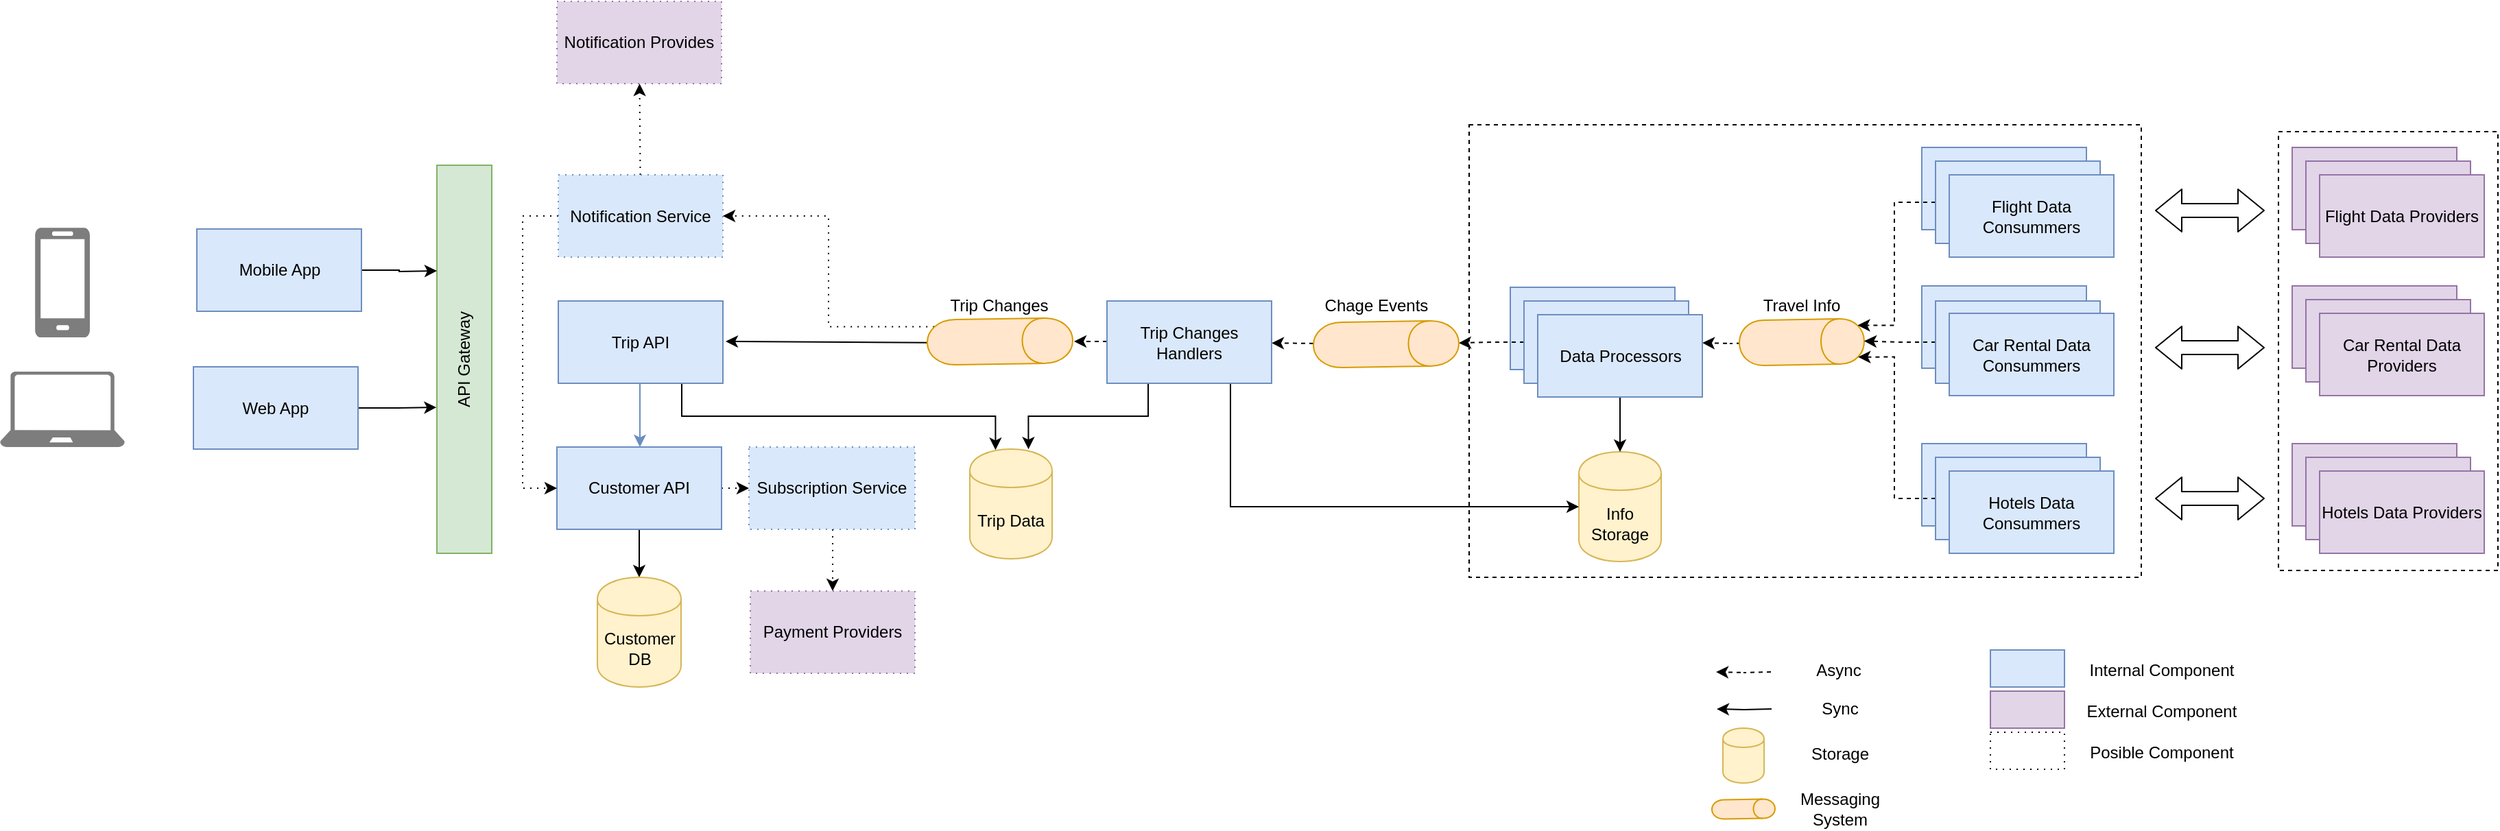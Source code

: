 <mxfile pages="1" version="11.2.4" type="github"><diagram id="xNXH8w6hd6gxe_-yVW4Q" name="Page-1"><mxGraphModel dx="1127" dy="653" grid="1" gridSize="10" guides="1" tooltips="1" connect="1" arrows="1" fold="1" page="1" pageScale="1" pageWidth="850" pageHeight="1100" math="0" shadow="0"><root><mxCell id="0"/><mxCell id="1" parent="0"/><mxCell id="ifQ66hsuGqBcpVfuYwg4-45" value="" style="endArrow=classic;html=1;exitX=0.5;exitY=1;exitDx=0;exitDy=0;" edge="1" parent="1" source="ifQ66hsuGqBcpVfuYwg4-40"><mxGeometry width="50" height="50" relative="1" as="geometry"><mxPoint x="598" y="358" as="sourcePoint"/><mxPoint x="558" y="358" as="targetPoint"/></mxGeometry></mxCell><mxCell id="ifQ66hsuGqBcpVfuYwg4-43" value="" style="endArrow=classic;html=1;dashed=1;" edge="1" parent="1"><mxGeometry width="50" height="50" relative="1" as="geometry"><mxPoint x="842" y="358" as="sourcePoint"/><mxPoint x="812" y="358" as="targetPoint"/></mxGeometry></mxCell><mxCell id="ifQ66hsuGqBcpVfuYwg4-25" value="nd" style="rounded=0;whiteSpace=wrap;html=1;dashed=1;" vertex="1" parent="1"><mxGeometry x="1100" y="200" width="490" height="330" as="geometry"/></mxCell><mxCell id="ifQ66hsuGqBcpVfuYwg4-24" value="" style="rounded=0;whiteSpace=wrap;html=1;dashed=1;" vertex="1" parent="1"><mxGeometry x="1690" y="205" width="160" height="320" as="geometry"/></mxCell><mxCell id="ifQ66hsuGqBcpVfuYwg4-38" style="edgeStyle=orthogonalEdgeStyle;rounded=0;orthogonalLoop=1;jettySize=auto;html=1;exitX=0.5;exitY=1;exitDx=0;exitDy=0;" edge="1" parent="1" source="t4FJQ2XaHqrF2Y2cfEET-1" target="t4FJQ2XaHqrF2Y2cfEET-10"><mxGeometry relative="1" as="geometry"><mxPoint x="624" y="720" as="targetPoint"/></mxGeometry></mxCell><mxCell id="ifQ66hsuGqBcpVfuYwg4-58" value="" style="edgeStyle=elbowEdgeStyle;rounded=0;orthogonalLoop=1;jettySize=auto;html=1;dashed=1;dashPattern=1 4;" edge="1" parent="1" source="t4FJQ2XaHqrF2Y2cfEET-1" target="ifQ66hsuGqBcpVfuYwg4-56"><mxGeometry relative="1" as="geometry"/></mxCell><mxCell id="t4FJQ2XaHqrF2Y2cfEET-1" value="Customer API" style="rounded=0;whiteSpace=wrap;html=1;movable=1;resizable=1;rotatable=1;deletable=1;editable=1;connectable=1;fillColor=#dae8fc;strokeColor=#6c8ebf;" parent="1" vertex="1"><mxGeometry x="435" y="435" width="120" height="60" as="geometry"/></mxCell><mxCell id="t4FJQ2XaHqrF2Y2cfEET-2" value="" style="whiteSpace=wrap;html=1;fillColor=#dae8fc;strokeColor=#6c8ebf;" parent="1" vertex="1"><mxGeometry x="1430" y="317.5" width="120" height="60" as="geometry"/></mxCell><mxCell id="t4FJQ2XaHqrF2Y2cfEET-4" value="API Gateway" style="whiteSpace=wrap;html=1;horizontal=0;fillColor=#d5e8d4;strokeColor=#82b366;" parent="1" vertex="1"><mxGeometry x="347.5" y="229.5" width="40" height="283" as="geometry"/></mxCell><mxCell id="ifQ66hsuGqBcpVfuYwg4-35" style="edgeStyle=orthogonalEdgeStyle;rounded=0;orthogonalLoop=1;jettySize=auto;html=1;exitX=0.75;exitY=1;exitDx=0;exitDy=0;entryX=0.312;entryY=0.008;entryDx=0;entryDy=0;entryPerimeter=0;" edge="1" parent="1" source="t4FJQ2XaHqrF2Y2cfEET-6" target="t4FJQ2XaHqrF2Y2cfEET-8"><mxGeometry relative="1" as="geometry"><mxPoint x="606" y="434" as="targetPoint"/></mxGeometry></mxCell><mxCell id="ifQ66hsuGqBcpVfuYwg4-60" value="" style="edgeStyle=elbowEdgeStyle;rounded=0;orthogonalLoop=1;jettySize=auto;html=1;fillColor=#dae8fc;strokeColor=#6c8ebf;" edge="1" parent="1" source="t4FJQ2XaHqrF2Y2cfEET-6" target="t4FJQ2XaHqrF2Y2cfEET-1"><mxGeometry relative="1" as="geometry"/></mxCell><mxCell id="t4FJQ2XaHqrF2Y2cfEET-6" value="&lt;div&gt;Trip API&lt;/div&gt;" style="rounded=0;whiteSpace=wrap;html=1;movable=1;resizable=1;rotatable=1;deletable=1;editable=1;connectable=1;fillColor=#dae8fc;strokeColor=#6c8ebf;" parent="1" vertex="1"><mxGeometry x="436" y="328.5" width="120" height="60" as="geometry"/></mxCell><mxCell id="t4FJQ2XaHqrF2Y2cfEET-8" value="Trip Data" style="shape=cylinder;whiteSpace=wrap;html=1;boundedLbl=1;backgroundOutline=1;fillColor=#fff2cc;strokeColor=#d6b656;" parent="1" vertex="1"><mxGeometry x="736" y="436.5" width="60" height="80" as="geometry"/></mxCell><mxCell id="t4FJQ2XaHqrF2Y2cfEET-9" value="Info Storage" style="shape=cylinder;whiteSpace=wrap;html=1;boundedLbl=1;backgroundOutline=1;fillColor=#fff2cc;strokeColor=#d6b656;" parent="1" vertex="1"><mxGeometry x="1180" y="438.5" width="60" height="80" as="geometry"/></mxCell><mxCell id="t4FJQ2XaHqrF2Y2cfEET-10" value="&lt;div&gt;Customer&lt;/div&gt;&lt;div&gt;DB&lt;/div&gt;" style="shape=cylinder;whiteSpace=wrap;html=1;boundedLbl=1;backgroundOutline=1;fillColor=#fff2cc;strokeColor=#d6b656;" parent="1" vertex="1"><mxGeometry x="464.5" y="530" width="61" height="80" as="geometry"/></mxCell><mxCell id="ifQ66hsuGqBcpVfuYwg4-30" style="edgeStyle=orthogonalEdgeStyle;rounded=0;orthogonalLoop=1;jettySize=auto;html=1;dashed=1;" edge="1" parent="1"><mxGeometry relative="1" as="geometry"><mxPoint x="1310" y="359" as="sourcePoint"/><mxPoint x="1270" y="359" as="targetPoint"/></mxGeometry></mxCell><mxCell id="t4FJQ2XaHqrF2Y2cfEET-11" value="" style="shape=cylinder;whiteSpace=wrap;html=1;boundedLbl=1;backgroundOutline=1;rotation=89;fillColor=#ffe6cc;strokeColor=#d79b00;" parent="1" vertex="1"><mxGeometry x="1326" y="313.0" width="33" height="91" as="geometry"/></mxCell><mxCell id="t4FJQ2XaHqrF2Y2cfEET-12" value="Flight Providers" style="whiteSpace=wrap;html=1;fillColor=#dae8fc;strokeColor=#6c8ebf;" parent="1" vertex="1"><mxGeometry x="1430" y="216.5" width="120" height="60" as="geometry"/></mxCell><mxCell id="t4FJQ2XaHqrF2Y2cfEET-13" value="" style="whiteSpace=wrap;html=1;fillColor=#dae8fc;strokeColor=#6c8ebf;" parent="1" vertex="1"><mxGeometry x="1430" y="432.5" width="120" height="60" as="geometry"/></mxCell><mxCell id="t4FJQ2XaHqrF2Y2cfEET-17" value="" style="pointerEvents=1;shadow=0;dashed=0;html=1;strokeColor=none;labelPosition=center;verticalLabelPosition=bottom;verticalAlign=top;align=center;shape=mxgraph.azure.laptop;fillColor=#7D7D7D;" parent="1" vertex="1"><mxGeometry x="29" y="380" width="91" height="55" as="geometry"/></mxCell><mxCell id="t4FJQ2XaHqrF2Y2cfEET-18" value="" style="pointerEvents=1;shadow=0;dashed=0;html=1;strokeColor=none;labelPosition=center;verticalLabelPosition=bottom;verticalAlign=top;align=center;shape=mxgraph.azure.mobile;fillColor=#7D7D7D;" parent="1" vertex="1"><mxGeometry x="54.5" y="275" width="40" height="80" as="geometry"/></mxCell><mxCell id="ifQ66hsuGqBcpVfuYwg4-27" style="edgeStyle=orthogonalEdgeStyle;rounded=0;orthogonalLoop=1;jettySize=auto;html=1;exitX=0;exitY=0.5;exitDx=0;exitDy=0;entryX=0.15;entryY=0.05;entryDx=0;entryDy=0;entryPerimeter=0;dashed=1;" edge="1" parent="1" source="t4FJQ2XaHqrF2Y2cfEET-21" target="t4FJQ2XaHqrF2Y2cfEET-11"><mxGeometry relative="1" as="geometry"><Array as="points"><mxPoint x="1410" y="256"/><mxPoint x="1410" y="346"/></Array></mxGeometry></mxCell><mxCell id="t4FJQ2XaHqrF2Y2cfEET-21" value="Flight Providers" style="whiteSpace=wrap;html=1;fillColor=#dae8fc;strokeColor=#6c8ebf;" parent="1" vertex="1"><mxGeometry x="1440" y="226.5" width="120" height="60" as="geometry"/></mxCell><mxCell id="t4FJQ2XaHqrF2Y2cfEET-22" value="Flight Data Consummers" style="whiteSpace=wrap;html=1;fillColor=#dae8fc;strokeColor=#6c8ebf;" parent="1" vertex="1"><mxGeometry x="1450" y="236.5" width="120" height="60" as="geometry"/></mxCell><mxCell id="ifQ66hsuGqBcpVfuYwg4-28" style="edgeStyle=orthogonalEdgeStyle;rounded=0;orthogonalLoop=1;jettySize=auto;html=1;exitX=0;exitY=0.5;exitDx=0;exitDy=0;entryX=0.5;entryY=0;entryDx=0;entryDy=0;dashed=1;" edge="1" parent="1" source="t4FJQ2XaHqrF2Y2cfEET-23" target="t4FJQ2XaHqrF2Y2cfEET-11"><mxGeometry relative="1" as="geometry"/></mxCell><mxCell id="t4FJQ2XaHqrF2Y2cfEET-23" value="" style="whiteSpace=wrap;html=1;fillColor=#dae8fc;strokeColor=#6c8ebf;" parent="1" vertex="1"><mxGeometry x="1440" y="328.5" width="120" height="60" as="geometry"/></mxCell><mxCell id="t4FJQ2XaHqrF2Y2cfEET-24" value="Car Rental Data Consummers" style="whiteSpace=wrap;html=1;fillColor=#dae8fc;strokeColor=#6c8ebf;" parent="1" vertex="1"><mxGeometry x="1450" y="337.5" width="120" height="60" as="geometry"/></mxCell><mxCell id="ifQ66hsuGqBcpVfuYwg4-29" style="edgeStyle=orthogonalEdgeStyle;rounded=0;orthogonalLoop=1;jettySize=auto;html=1;exitX=0;exitY=0.5;exitDx=0;exitDy=0;entryX=0.85;entryY=0.05;entryDx=0;entryDy=0;entryPerimeter=0;dashed=1;" edge="1" parent="1" source="t4FJQ2XaHqrF2Y2cfEET-25" target="t4FJQ2XaHqrF2Y2cfEET-11"><mxGeometry relative="1" as="geometry"><mxPoint x="1410" y="370" as="targetPoint"/><Array as="points"><mxPoint x="1410" y="472"/><mxPoint x="1410" y="370"/></Array></mxGeometry></mxCell><mxCell id="t4FJQ2XaHqrF2Y2cfEET-25" value="" style="whiteSpace=wrap;html=1;fillColor=#dae8fc;strokeColor=#6c8ebf;" parent="1" vertex="1"><mxGeometry x="1440" y="442.5" width="120" height="60" as="geometry"/></mxCell><mxCell id="t4FJQ2XaHqrF2Y2cfEET-26" value="Hotels Data Consummers" style="whiteSpace=wrap;html=1;fillColor=#dae8fc;strokeColor=#6c8ebf;" parent="1" vertex="1"><mxGeometry x="1450" y="452.5" width="120" height="60" as="geometry"/></mxCell><mxCell id="ifQ66hsuGqBcpVfuYwg4-1" value="" style="shape=flexArrow;endArrow=classic;startArrow=classic;html=1;" edge="1" parent="1"><mxGeometry width="50" height="50" relative="1" as="geometry"><mxPoint x="1600" y="262.5" as="sourcePoint"/><mxPoint x="1680" y="262.5" as="targetPoint"/></mxGeometry></mxCell><mxCell id="ifQ66hsuGqBcpVfuYwg4-5" value="" style="whiteSpace=wrap;html=1;fillColor=#e1d5e7;strokeColor=#9673a6;" vertex="1" parent="1"><mxGeometry x="1700" y="317.5" width="120" height="60" as="geometry"/></mxCell><mxCell id="ifQ66hsuGqBcpVfuYwg4-6" value="Flight Providers" style="whiteSpace=wrap;html=1;fillColor=#e1d5e7;strokeColor=#9673a6;" vertex="1" parent="1"><mxGeometry x="1700" y="216.5" width="120" height="60" as="geometry"/></mxCell><mxCell id="ifQ66hsuGqBcpVfuYwg4-7" value="" style="whiteSpace=wrap;html=1;fillColor=#e1d5e7;strokeColor=#9673a6;" vertex="1" parent="1"><mxGeometry x="1700" y="432.5" width="120" height="60" as="geometry"/></mxCell><mxCell id="ifQ66hsuGqBcpVfuYwg4-8" value="Flight Providers" style="whiteSpace=wrap;html=1;fillColor=#e1d5e7;strokeColor=#9673a6;" vertex="1" parent="1"><mxGeometry x="1710" y="226.5" width="120" height="60" as="geometry"/></mxCell><mxCell id="ifQ66hsuGqBcpVfuYwg4-9" value="Flight Data Providers" style="whiteSpace=wrap;html=1;fillColor=#e1d5e7;strokeColor=#9673a6;" vertex="1" parent="1"><mxGeometry x="1720" y="236.5" width="120" height="60" as="geometry"/></mxCell><mxCell id="ifQ66hsuGqBcpVfuYwg4-10" value="" style="whiteSpace=wrap;html=1;fillColor=#e1d5e7;strokeColor=#9673a6;" vertex="1" parent="1"><mxGeometry x="1710" y="327.5" width="120" height="60" as="geometry"/></mxCell><mxCell id="ifQ66hsuGqBcpVfuYwg4-11" value="Car Rental Data Providers" style="whiteSpace=wrap;html=1;fillColor=#e1d5e7;strokeColor=#9673a6;" vertex="1" parent="1"><mxGeometry x="1720" y="337.5" width="120" height="60" as="geometry"/></mxCell><mxCell id="ifQ66hsuGqBcpVfuYwg4-12" value="" style="whiteSpace=wrap;html=1;fillColor=#e1d5e7;strokeColor=#9673a6;" vertex="1" parent="1"><mxGeometry x="1710" y="442.5" width="120" height="60" as="geometry"/></mxCell><mxCell id="ifQ66hsuGqBcpVfuYwg4-13" value="Hotels Data Providers" style="whiteSpace=wrap;html=1;fillColor=#e1d5e7;strokeColor=#9673a6;" vertex="1" parent="1"><mxGeometry x="1720" y="452.5" width="120" height="60" as="geometry"/></mxCell><mxCell id="ifQ66hsuGqBcpVfuYwg4-14" value="" style="shape=flexArrow;endArrow=classic;startArrow=classic;html=1;" edge="1" parent="1"><mxGeometry width="50" height="50" relative="1" as="geometry"><mxPoint x="1600" y="362.5" as="sourcePoint"/><mxPoint x="1680" y="362.5" as="targetPoint"/></mxGeometry></mxCell><mxCell id="ifQ66hsuGqBcpVfuYwg4-15" value="" style="shape=flexArrow;endArrow=classic;startArrow=classic;html=1;" edge="1" parent="1"><mxGeometry width="50" height="50" relative="1" as="geometry"><mxPoint x="1600" y="472.5" as="sourcePoint"/><mxPoint x="1680" y="472.5" as="targetPoint"/></mxGeometry></mxCell><mxCell id="ifQ66hsuGqBcpVfuYwg4-16" value="Flight Providers" style="whiteSpace=wrap;html=1;fillColor=#dae8fc;strokeColor=#6c8ebf;" vertex="1" parent="1"><mxGeometry x="1130" y="318.5" width="120" height="60" as="geometry"/></mxCell><mxCell id="ifQ66hsuGqBcpVfuYwg4-32" style="edgeStyle=orthogonalEdgeStyle;rounded=0;orthogonalLoop=1;jettySize=auto;html=1;exitX=0;exitY=0.5;exitDx=0;exitDy=0;entryX=0.5;entryY=0;entryDx=0;entryDy=0;dashed=1;" edge="1" parent="1" source="ifQ66hsuGqBcpVfuYwg4-17" target="ifQ66hsuGqBcpVfuYwg4-31"><mxGeometry relative="1" as="geometry"/></mxCell><mxCell id="ifQ66hsuGqBcpVfuYwg4-17" value="Flight Providers" style="whiteSpace=wrap;html=1;fillColor=#dae8fc;strokeColor=#6c8ebf;" vertex="1" parent="1"><mxGeometry x="1140" y="328.5" width="120" height="60" as="geometry"/></mxCell><mxCell id="ifQ66hsuGqBcpVfuYwg4-26" style="edgeStyle=orthogonalEdgeStyle;rounded=0;orthogonalLoop=1;jettySize=auto;html=1;exitX=0.5;exitY=1;exitDx=0;exitDy=0;" edge="1" parent="1" source="ifQ66hsuGqBcpVfuYwg4-18" target="t4FJQ2XaHqrF2Y2cfEET-9"><mxGeometry relative="1" as="geometry"/></mxCell><mxCell id="ifQ66hsuGqBcpVfuYwg4-18" value="Data Processors" style="html=1;fillColor=#dae8fc;strokeColor=#6c8ebf;" vertex="1" parent="1"><mxGeometry x="1150" y="338.5" width="120" height="60" as="geometry"/></mxCell><mxCell id="ifQ66hsuGqBcpVfuYwg4-23" style="edgeStyle=orthogonalEdgeStyle;rounded=0;orthogonalLoop=1;jettySize=auto;html=1;exitX=1;exitY=0.5;exitDx=0;exitDy=0;entryX=-0.008;entryY=0.624;entryDx=0;entryDy=0;entryPerimeter=0;" edge="1" parent="1" source="ifQ66hsuGqBcpVfuYwg4-19" target="t4FJQ2XaHqrF2Y2cfEET-4"><mxGeometry relative="1" as="geometry"/></mxCell><mxCell id="ifQ66hsuGqBcpVfuYwg4-19" value="Web App" style="rounded=0;whiteSpace=wrap;html=1;movable=1;resizable=1;rotatable=1;deletable=1;editable=1;connectable=1;fillColor=#dae8fc;strokeColor=#6c8ebf;" vertex="1" parent="1"><mxGeometry x="170" y="376.5" width="120" height="60" as="geometry"/></mxCell><mxCell id="ifQ66hsuGqBcpVfuYwg4-22" style="edgeStyle=orthogonalEdgeStyle;rounded=0;orthogonalLoop=1;jettySize=auto;html=1;exitX=1;exitY=0.5;exitDx=0;exitDy=0;" edge="1" parent="1" source="ifQ66hsuGqBcpVfuYwg4-20"><mxGeometry relative="1" as="geometry"><mxPoint x="347.5" y="306.5" as="targetPoint"/></mxGeometry></mxCell><mxCell id="ifQ66hsuGqBcpVfuYwg4-20" value="Mobile App" style="rounded=0;whiteSpace=wrap;html=1;movable=1;resizable=1;rotatable=1;deletable=1;editable=1;connectable=1;fillColor=#dae8fc;strokeColor=#6c8ebf;" vertex="1" parent="1"><mxGeometry x="172.5" y="276" width="120" height="60" as="geometry"/></mxCell><mxCell id="ifQ66hsuGqBcpVfuYwg4-51" value="" style="edgeStyle=none;rounded=0;orthogonalLoop=1;jettySize=auto;html=1;dashed=1;" edge="1" parent="1" source="ifQ66hsuGqBcpVfuYwg4-31" target="ifQ66hsuGqBcpVfuYwg4-33"><mxGeometry relative="1" as="geometry"/></mxCell><mxCell id="ifQ66hsuGqBcpVfuYwg4-31" value="" style="shape=cylinder;whiteSpace=wrap;html=1;boundedLbl=1;backgroundOutline=1;rotation=89;fillColor=#ffe6cc;strokeColor=#d79b00;" vertex="1" parent="1"><mxGeometry x="1023" y="307" width="33" height="106" as="geometry"/></mxCell><mxCell id="ifQ66hsuGqBcpVfuYwg4-34" style="edgeStyle=orthogonalEdgeStyle;rounded=0;orthogonalLoop=1;jettySize=auto;html=1;exitX=0.25;exitY=1;exitDx=0;exitDy=0;entryX=0.712;entryY=0.001;entryDx=0;entryDy=0;entryPerimeter=0;" edge="1" parent="1" source="ifQ66hsuGqBcpVfuYwg4-33" target="t4FJQ2XaHqrF2Y2cfEET-8"><mxGeometry relative="1" as="geometry"><mxPoint x="776" y="441" as="targetPoint"/></mxGeometry></mxCell><mxCell id="ifQ66hsuGqBcpVfuYwg4-37" style="edgeStyle=orthogonalEdgeStyle;rounded=0;orthogonalLoop=1;jettySize=auto;html=1;exitX=0.75;exitY=1;exitDx=0;exitDy=0;entryX=0;entryY=0.5;entryDx=0;entryDy=0;" edge="1" parent="1" source="ifQ66hsuGqBcpVfuYwg4-33" target="t4FJQ2XaHqrF2Y2cfEET-9"><mxGeometry relative="1" as="geometry"/></mxCell><mxCell id="ifQ66hsuGqBcpVfuYwg4-33" value="Trip Changes Handlers" style="rounded=0;whiteSpace=wrap;html=1;movable=1;resizable=1;rotatable=1;deletable=1;editable=1;connectable=1;fillColor=#dae8fc;strokeColor=#6c8ebf;" vertex="1" parent="1"><mxGeometry x="836" y="328.5" width="120" height="60" as="geometry"/></mxCell><mxCell id="ifQ66hsuGqBcpVfuYwg4-39" value="&lt;div&gt;Chage Events&lt;br&gt;&lt;/div&gt;" style="text;html=1;strokeColor=none;fillColor=none;align=center;verticalAlign=middle;whiteSpace=wrap;rounded=0;dashed=1;" vertex="1" parent="1"><mxGeometry x="986" y="322" width="93" height="20" as="geometry"/></mxCell><mxCell id="ifQ66hsuGqBcpVfuYwg4-54" style="edgeStyle=elbowEdgeStyle;rounded=0;orthogonalLoop=1;jettySize=auto;html=1;exitX=0.15;exitY=0.95;exitDx=0;exitDy=0;exitPerimeter=0;entryX=1;entryY=0.5;entryDx=0;entryDy=0;dashed=1;dashPattern=1 4;" edge="1" parent="1" source="ifQ66hsuGqBcpVfuYwg4-40" target="ifQ66hsuGqBcpVfuYwg4-48"><mxGeometry relative="1" as="geometry"/></mxCell><mxCell id="ifQ66hsuGqBcpVfuYwg4-40" value="" style="shape=cylinder;whiteSpace=wrap;html=1;boundedLbl=1;backgroundOutline=1;rotation=89;fillColor=#ffe6cc;strokeColor=#d79b00;" vertex="1" parent="1"><mxGeometry x="741.5" y="305" width="33" height="106" as="geometry"/></mxCell><mxCell id="ifQ66hsuGqBcpVfuYwg4-46" value="Trip Changes" style="text;html=1;strokeColor=none;fillColor=none;align=center;verticalAlign=middle;whiteSpace=wrap;rounded=0;dashed=1;" vertex="1" parent="1"><mxGeometry x="711" y="322" width="93" height="20" as="geometry"/></mxCell><mxCell id="ifQ66hsuGqBcpVfuYwg4-53" value="" style="edgeStyle=none;rounded=0;orthogonalLoop=1;jettySize=auto;html=1;dashed=1;dashPattern=1 4;" edge="1" parent="1" source="ifQ66hsuGqBcpVfuYwg4-48" target="ifQ66hsuGqBcpVfuYwg4-52"><mxGeometry relative="1" as="geometry"/></mxCell><mxCell id="ifQ66hsuGqBcpVfuYwg4-61" style="edgeStyle=elbowEdgeStyle;rounded=0;orthogonalLoop=1;jettySize=auto;html=1;exitX=0;exitY=0.5;exitDx=0;exitDy=0;entryX=0;entryY=0.5;entryDx=0;entryDy=0;dashed=1;dashPattern=1 4;" edge="1" parent="1" source="ifQ66hsuGqBcpVfuYwg4-48" target="t4FJQ2XaHqrF2Y2cfEET-1"><mxGeometry relative="1" as="geometry"><Array as="points"><mxPoint x="410" y="400"/><mxPoint x="420" y="370"/></Array></mxGeometry></mxCell><mxCell id="ifQ66hsuGqBcpVfuYwg4-48" value="Notification Service" style="rounded=0;whiteSpace=wrap;html=1;movable=1;resizable=1;rotatable=1;deletable=1;editable=1;connectable=1;dashed=1;dashPattern=1 4;fillColor=#dae8fc;strokeColor=#6c8ebf;" vertex="1" parent="1"><mxGeometry x="436" y="236.5" width="120" height="60" as="geometry"/></mxCell><mxCell id="ifQ66hsuGqBcpVfuYwg4-52" value="Notification Provides" style="rounded=0;whiteSpace=wrap;html=1;dashed=1;fillColor=#e1d5e7;strokeColor=#9673a6;dashPattern=1 4;" vertex="1" parent="1"><mxGeometry x="435" y="110" width="120" height="60" as="geometry"/></mxCell><mxCell id="ifQ66hsuGqBcpVfuYwg4-55" value="Travel Info" style="text;html=1;strokeColor=none;fillColor=none;align=center;verticalAlign=middle;whiteSpace=wrap;rounded=0;dashed=1;" vertex="1" parent="1"><mxGeometry x="1296" y="322" width="93" height="20" as="geometry"/></mxCell><mxCell id="ifQ66hsuGqBcpVfuYwg4-59" value="" style="edgeStyle=elbowEdgeStyle;rounded=0;orthogonalLoop=1;jettySize=auto;html=1;dashed=1;dashPattern=1 4;" edge="1" parent="1" source="ifQ66hsuGqBcpVfuYwg4-56" target="ifQ66hsuGqBcpVfuYwg4-57"><mxGeometry relative="1" as="geometry"/></mxCell><mxCell id="ifQ66hsuGqBcpVfuYwg4-56" value="Subscription Service" style="rounded=0;whiteSpace=wrap;html=1;movable=1;resizable=1;rotatable=1;deletable=1;editable=1;connectable=1;dashed=1;dashPattern=1 4;fillColor=#dae8fc;strokeColor=#6c8ebf;" vertex="1" parent="1"><mxGeometry x="575" y="435" width="121" height="60" as="geometry"/></mxCell><mxCell id="ifQ66hsuGqBcpVfuYwg4-57" value="Payment Providers" style="rounded=0;whiteSpace=wrap;html=1;dashed=1;fillColor=#e1d5e7;strokeColor=#9673a6;dashPattern=1 4;" vertex="1" parent="1"><mxGeometry x="576" y="540" width="120" height="60" as="geometry"/></mxCell><mxCell id="ifQ66hsuGqBcpVfuYwg4-62" style="edgeStyle=orthogonalEdgeStyle;rounded=0;orthogonalLoop=1;jettySize=auto;html=1;dashed=1;" edge="1" parent="1"><mxGeometry relative="1" as="geometry"><mxPoint x="1320" y="599.0" as="sourcePoint"/><mxPoint x="1280" y="599.0" as="targetPoint"/></mxGeometry></mxCell><mxCell id="ifQ66hsuGqBcpVfuYwg4-63" value="Async" style="text;html=1;strokeColor=none;fillColor=none;align=center;verticalAlign=middle;whiteSpace=wrap;rounded=0;dashed=1;" vertex="1" parent="1"><mxGeometry x="1330" y="583" width="79" height="30" as="geometry"/></mxCell><mxCell id="ifQ66hsuGqBcpVfuYwg4-64" style="edgeStyle=orthogonalEdgeStyle;rounded=0;orthogonalLoop=1;jettySize=auto;html=1;" edge="1" parent="1"><mxGeometry relative="1" as="geometry"><mxPoint x="1320.5" y="626" as="sourcePoint"/><mxPoint x="1280.5" y="626" as="targetPoint"/></mxGeometry></mxCell><mxCell id="ifQ66hsuGqBcpVfuYwg4-65" value="Storage" style="text;html=1;strokeColor=none;fillColor=none;align=center;verticalAlign=middle;whiteSpace=wrap;rounded=0;dashed=1;" vertex="1" parent="1"><mxGeometry x="1330.5" y="644" width="79" height="30" as="geometry"/></mxCell><mxCell id="ifQ66hsuGqBcpVfuYwg4-66" value="" style="shape=cylinder;whiteSpace=wrap;html=1;boundedLbl=1;backgroundOutline=1;fillColor=#fff2cc;strokeColor=#d6b656;" vertex="1" parent="1"><mxGeometry x="1285" y="640" width="30" height="40" as="geometry"/></mxCell><mxCell id="ifQ66hsuGqBcpVfuYwg4-67" value="Sync" style="text;html=1;strokeColor=none;fillColor=none;align=center;verticalAlign=middle;whiteSpace=wrap;rounded=0;dashed=1;" vertex="1" parent="1"><mxGeometry x="1330.5" y="611" width="79" height="30" as="geometry"/></mxCell><mxCell id="ifQ66hsuGqBcpVfuYwg4-68" value="" style="whiteSpace=wrap;html=1;fillColor=#dae8fc;strokeColor=#6c8ebf;" vertex="1" parent="1"><mxGeometry x="1480" y="583" width="54" height="27" as="geometry"/></mxCell><mxCell id="ifQ66hsuGqBcpVfuYwg4-69" value="Internal Component" style="text;html=1;strokeColor=none;fillColor=none;align=center;verticalAlign=middle;whiteSpace=wrap;rounded=0;dashed=1;" vertex="1" parent="1"><mxGeometry x="1540" y="583" width="130" height="30" as="geometry"/></mxCell><mxCell id="ifQ66hsuGqBcpVfuYwg4-70" value="" style="whiteSpace=wrap;html=1;fillColor=#e1d5e7;strokeColor=#9673a6;" vertex="1" parent="1"><mxGeometry x="1480" y="613" width="54" height="27" as="geometry"/></mxCell><mxCell id="ifQ66hsuGqBcpVfuYwg4-71" value="External Component" style="text;html=1;strokeColor=none;fillColor=none;align=center;verticalAlign=middle;whiteSpace=wrap;rounded=0;dashed=1;" vertex="1" parent="1"><mxGeometry x="1540" y="613" width="130" height="30" as="geometry"/></mxCell><mxCell id="ifQ66hsuGqBcpVfuYwg4-72" value="" style="whiteSpace=wrap;html=1;dashed=1;dashPattern=1 4;" vertex="1" parent="1"><mxGeometry x="1480" y="643" width="54" height="27" as="geometry"/></mxCell><mxCell id="ifQ66hsuGqBcpVfuYwg4-73" value="Posible Component" style="text;html=1;strokeColor=none;fillColor=none;align=center;verticalAlign=middle;whiteSpace=wrap;rounded=0;dashed=1;" vertex="1" parent="1"><mxGeometry x="1540" y="643" width="130" height="30" as="geometry"/></mxCell><mxCell id="ifQ66hsuGqBcpVfuYwg4-74" value="" style="shape=cylinder;whiteSpace=wrap;html=1;boundedLbl=1;backgroundOutline=1;rotation=89;fillColor=#ffe6cc;strokeColor=#d79b00;" vertex="1" parent="1"><mxGeometry x="1293" y="676" width="14" height="46" as="geometry"/></mxCell><mxCell id="ifQ66hsuGqBcpVfuYwg4-76" value="Messaging System" style="text;html=1;strokeColor=none;fillColor=none;align=center;verticalAlign=middle;whiteSpace=wrap;rounded=0;dashed=1;" vertex="1" parent="1"><mxGeometry x="1330.5" y="684" width="79" height="30" as="geometry"/></mxCell></root></mxGraphModel></diagram></mxfile>